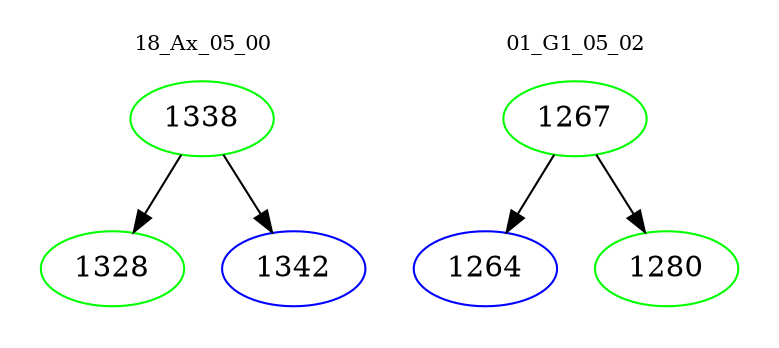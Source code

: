 digraph{
subgraph cluster_0 {
color = white
label = "18_Ax_05_00";
fontsize=10;
T0_1338 [label="1338", color="green"]
T0_1338 -> T0_1328 [color="black"]
T0_1328 [label="1328", color="green"]
T0_1338 -> T0_1342 [color="black"]
T0_1342 [label="1342", color="blue"]
}
subgraph cluster_1 {
color = white
label = "01_G1_05_02";
fontsize=10;
T1_1267 [label="1267", color="green"]
T1_1267 -> T1_1264 [color="black"]
T1_1264 [label="1264", color="blue"]
T1_1267 -> T1_1280 [color="black"]
T1_1280 [label="1280", color="green"]
}
}
